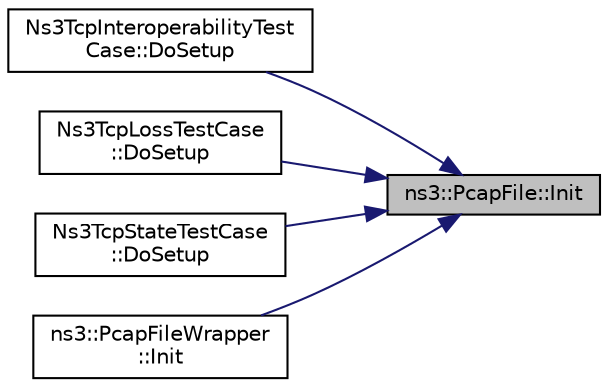 digraph "ns3::PcapFile::Init"
{
 // LATEX_PDF_SIZE
  edge [fontname="Helvetica",fontsize="10",labelfontname="Helvetica",labelfontsize="10"];
  node [fontname="Helvetica",fontsize="10",shape=record];
  rankdir="RL";
  Node1 [label="ns3::PcapFile::Init",height=0.2,width=0.4,color="black", fillcolor="grey75", style="filled", fontcolor="black",tooltip="Initialize the pcap file associated with this object."];
  Node1 -> Node2 [dir="back",color="midnightblue",fontsize="10",style="solid",fontname="Helvetica"];
  Node2 [label="Ns3TcpInteroperabilityTest\lCase::DoSetup",height=0.2,width=0.4,color="black", fillcolor="white", style="filled",URL="$class_ns3_tcp_interoperability_test_case.html#af18785722baa5f4826f281efacaabe60",tooltip="Implementation to do any local setup required for this TestCase."];
  Node1 -> Node3 [dir="back",color="midnightblue",fontsize="10",style="solid",fontname="Helvetica"];
  Node3 [label="Ns3TcpLossTestCase\l::DoSetup",height=0.2,width=0.4,color="black", fillcolor="white", style="filled",URL="$class_ns3_tcp_loss_test_case.html#a08237ed89cdb33439db0d70432dc773a",tooltip="Implementation to do any local setup required for this TestCase."];
  Node1 -> Node4 [dir="back",color="midnightblue",fontsize="10",style="solid",fontname="Helvetica"];
  Node4 [label="Ns3TcpStateTestCase\l::DoSetup",height=0.2,width=0.4,color="black", fillcolor="white", style="filled",URL="$class_ns3_tcp_state_test_case.html#ab40bcdfe18d73d1d52edf573894ce112",tooltip="Implementation to do any local setup required for this TestCase."];
  Node1 -> Node5 [dir="back",color="midnightblue",fontsize="10",style="solid",fontname="Helvetica"];
  Node5 [label="ns3::PcapFileWrapper\l::Init",height=0.2,width=0.4,color="black", fillcolor="white", style="filled",URL="$classns3_1_1_pcap_file_wrapper.html#a7e8ffc1bba1f4cc7e4efa4c7fca3072d",tooltip="Initialize the pcap file associated with this wrapper."];
}

